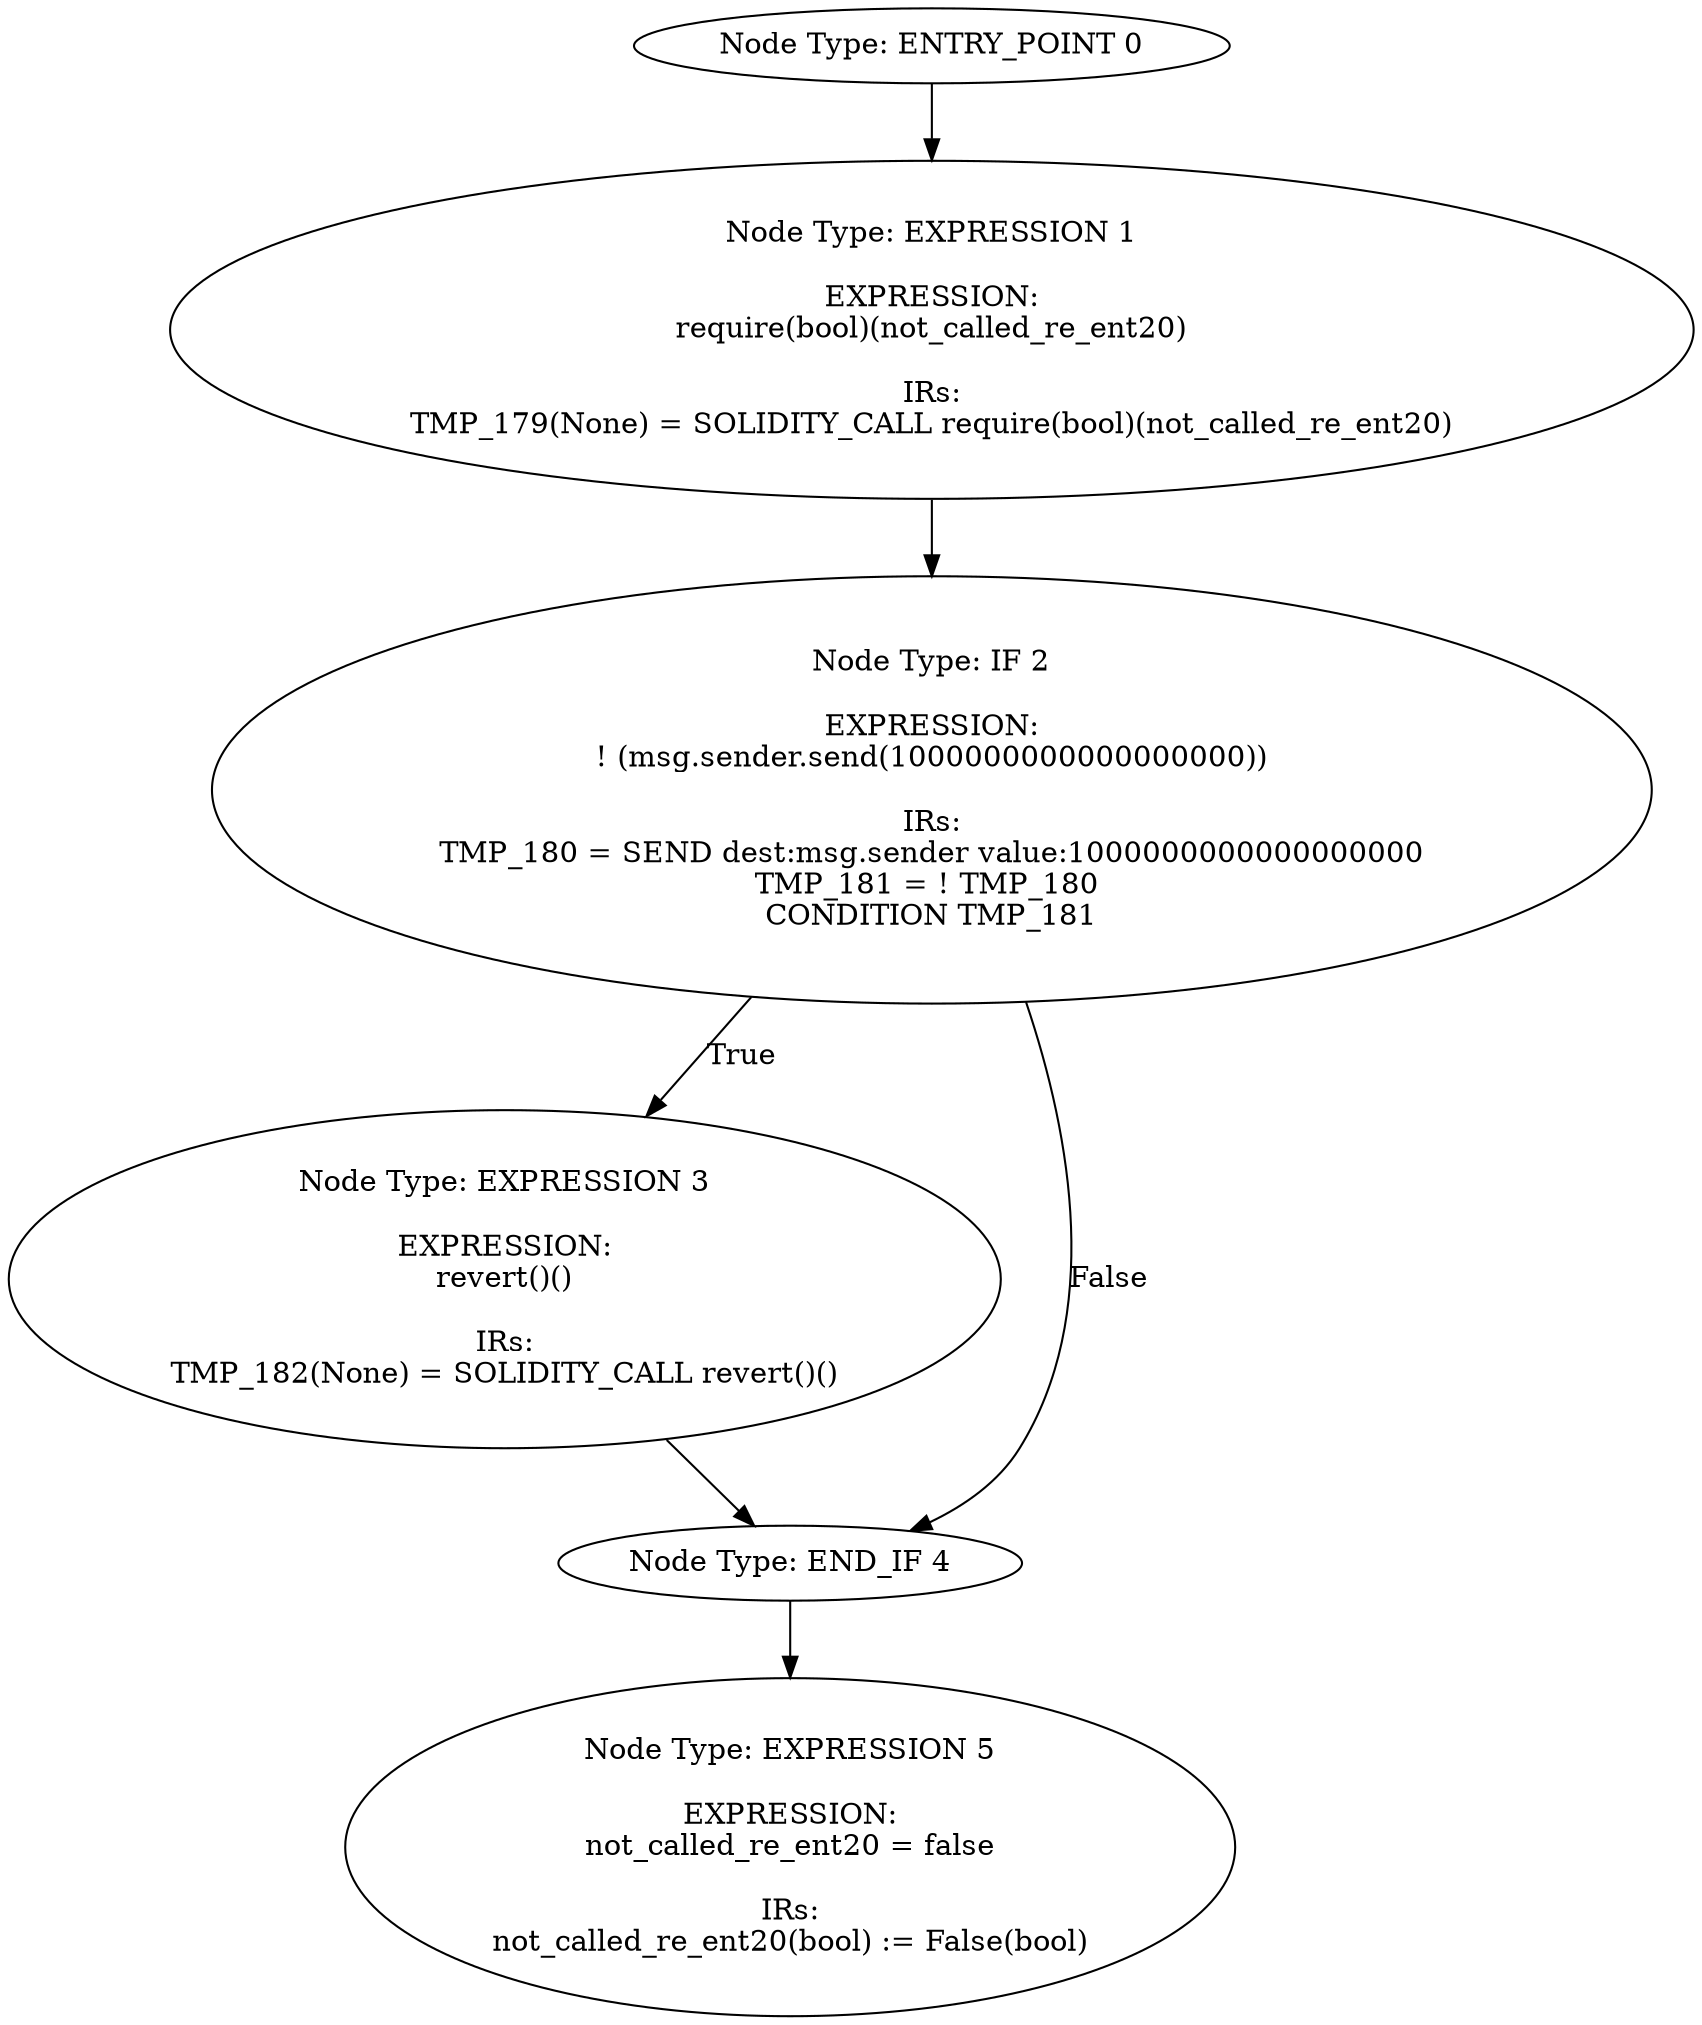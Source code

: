 digraph{
0[label="Node Type: ENTRY_POINT 0
"];
0->1;
1[label="Node Type: EXPRESSION 1

EXPRESSION:
require(bool)(not_called_re_ent20)

IRs:
TMP_179(None) = SOLIDITY_CALL require(bool)(not_called_re_ent20)"];
1->2;
2[label="Node Type: IF 2

EXPRESSION:
! (msg.sender.send(1000000000000000000))

IRs:
TMP_180 = SEND dest:msg.sender value:1000000000000000000
TMP_181 = ! TMP_180 
CONDITION TMP_181"];
2->3[label="True"];
2->4[label="False"];
3[label="Node Type: EXPRESSION 3

EXPRESSION:
revert()()

IRs:
TMP_182(None) = SOLIDITY_CALL revert()()"];
3->4;
4[label="Node Type: END_IF 4
"];
4->5;
5[label="Node Type: EXPRESSION 5

EXPRESSION:
not_called_re_ent20 = false

IRs:
not_called_re_ent20(bool) := False(bool)"];
}
